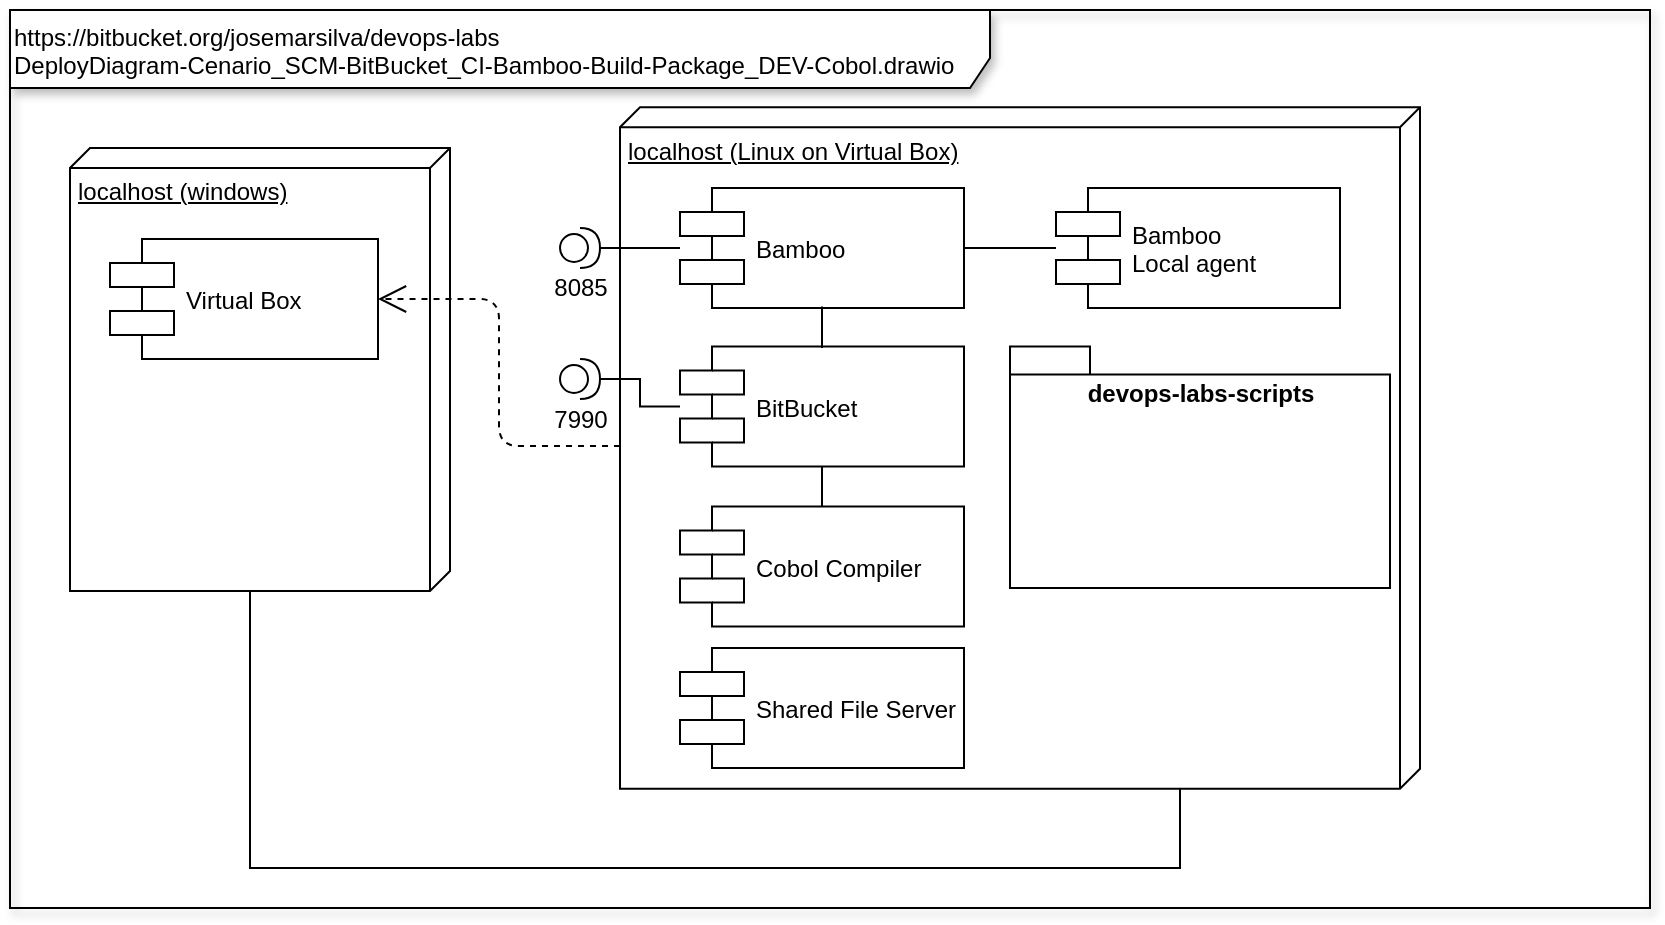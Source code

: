 <mxfile version="12.6.5" type="device"><diagram id="c1af6ed1-5dd4-e5cc-a44b-6a3fdba68739" name="Page-1"><mxGraphModel dx="868" dy="534" grid="1" gridSize="10" guides="1" tooltips="1" connect="1" arrows="1" fold="1" page="1" pageScale="1" pageWidth="827" pageHeight="1169" background="#ffffff" math="0" shadow="0"><root><mxCell id="0"/><mxCell id="1" parent="0"/><mxCell id="3" value="https://bitbucket.org/josemarsilva/devops-labs&lt;br&gt;DeployDiagram-Cenario_SCM-BitBucket_CI-Bamboo-Build-Package_DEV-Cobol.drawio&lt;br&gt;" style="shape=umlFrame;whiteSpace=wrap;html=1;shadow=1;width=490;height=39;align=left;verticalAlign=top;" parent="1" vertex="1"><mxGeometry y="1" width="820" height="449" as="geometry"/></mxCell><mxCell id="Llj_DVeraHlv_tfa0gMR-32" style="rounded=0;orthogonalLoop=1;jettySize=auto;html=1;entryX=0;entryY=0;entryDx=290.75;entryDy=105.5;entryPerimeter=0;endArrow=none;endFill=0;exitX=0;exitY=0;exitDx=221.5;exitDy=100;exitPerimeter=0;edgeStyle=orthogonalEdgeStyle;" parent="1" source="1h4oordIncqZEZS934fF-22" target="Llj_DVeraHlv_tfa0gMR-19" edge="1"><mxGeometry relative="1" as="geometry"><mxPoint x="237" y="271.856" as="sourcePoint"/><Array as="points"><mxPoint x="120" y="430"/><mxPoint x="585" y="430"/></Array></mxGeometry></mxCell><mxCell id="1h4oordIncqZEZS934fF-22" value="localhost (windows)" style="verticalAlign=top;align=left;spacingTop=8;spacingLeft=2;spacingRight=12;shape=cube;size=10;direction=south;fontStyle=4;html=1;" parent="1" vertex="1"><mxGeometry x="30" y="70" width="190" height="221.5" as="geometry"/></mxCell><mxCell id="1h4oordIncqZEZS934fF-23" value="Virtual Box" style="shape=component;align=left;spacingLeft=36;fillColor=none;" parent="1" vertex="1"><mxGeometry x="50" y="115.5" width="134" height="60" as="geometry"/></mxCell><mxCell id="Llj_DVeraHlv_tfa0gMR-19" value="localhost (Linux on Virtual Box)" style="verticalAlign=top;align=left;spacingTop=8;spacingLeft=2;spacingRight=12;shape=cube;size=10;direction=south;fontStyle=4;html=1;" parent="1" vertex="1"><mxGeometry x="305" y="49.63" width="400" height="340.75" as="geometry"/></mxCell><mxCell id="Llj_DVeraHlv_tfa0gMR-22" value="" style="endArrow=open;endSize=12;dashed=1;html=1;exitX=0.497;exitY=1;exitDx=0;exitDy=0;exitPerimeter=0;entryX=1;entryY=0.5;entryDx=0;entryDy=0;edgeStyle=orthogonalEdgeStyle;" parent="1" source="Llj_DVeraHlv_tfa0gMR-19" target="1h4oordIncqZEZS934fF-23" edge="1"><mxGeometry width="160" relative="1" as="geometry"><mxPoint x="180" y="350" as="sourcePoint"/><mxPoint x="340" y="350" as="targetPoint"/></mxGeometry></mxCell><mxCell id="Llj_DVeraHlv_tfa0gMR-25" value="Bamboo" style="shape=component;align=left;spacingLeft=36;gradientColor=none;fillColor=none;" parent="1" vertex="1"><mxGeometry x="335" y="90" width="142" height="60" as="geometry"/></mxCell><mxCell id="Llj_DVeraHlv_tfa0gMR-27" style="edgeStyle=orthogonalEdgeStyle;rounded=0;orthogonalLoop=1;jettySize=auto;html=1;endArrow=none;endFill=0;exitX=1;exitY=0.5;exitDx=0;exitDy=0;exitPerimeter=0;" parent="1" source="Llj_DVeraHlv_tfa0gMR-26" target="Llj_DVeraHlv_tfa0gMR-25" edge="1"><mxGeometry relative="1" as="geometry"><mxPoint x="335" y="140.75" as="sourcePoint"/></mxGeometry></mxCell><mxCell id="Llj_DVeraHlv_tfa0gMR-26" value="8085" style="shape=providedRequiredInterface;html=1;verticalLabelPosition=bottom;" parent="1" vertex="1"><mxGeometry x="275" y="110" width="20" height="20" as="geometry"/></mxCell><mxCell id="KFX5yVFyB7q5undyYD3m-19" style="edgeStyle=orthogonalEdgeStyle;rounded=0;orthogonalLoop=1;jettySize=auto;html=1;endArrow=none;endFill=0;" parent="1" source="Llj_DVeraHlv_tfa0gMR-31" target="Llj_DVeraHlv_tfa0gMR-25" edge="1"><mxGeometry relative="1" as="geometry"/></mxCell><mxCell id="KFX5yVFyB7q5undyYD3m-21" style="edgeStyle=orthogonalEdgeStyle;rounded=0;orthogonalLoop=1;jettySize=auto;html=1;endArrow=none;endFill=0;" parent="1" source="Llj_DVeraHlv_tfa0gMR-31" target="KFX5yVFyB7q5undyYD3m-20" edge="1"><mxGeometry relative="1" as="geometry"/></mxCell><mxCell id="Llj_DVeraHlv_tfa0gMR-31" value="BitBucket" style="shape=component;align=left;spacingLeft=36;fillColor=none;" parent="1" vertex="1"><mxGeometry x="335" y="169.25" width="142" height="60" as="geometry"/></mxCell><mxCell id="KFX5yVFyB7q5undyYD3m-20" value="Cobol Compiler" style="shape=component;align=left;spacingLeft=36;fillColor=none;" parent="1" vertex="1"><mxGeometry x="335" y="249.25" width="142" height="60" as="geometry"/></mxCell><mxCell id="vxtADk3EBjSrbH25sCFb-20" style="edgeStyle=orthogonalEdgeStyle;rounded=0;orthogonalLoop=1;jettySize=auto;html=1;endArrow=none;endFill=0;" parent="1" source="vxtADk3EBjSrbH25sCFb-19" target="Llj_DVeraHlv_tfa0gMR-25" edge="1"><mxGeometry relative="1" as="geometry"/></mxCell><mxCell id="vxtADk3EBjSrbH25sCFb-19" value="Bamboo &#10;Local agent" style="shape=component;align=left;spacingLeft=36;gradientColor=none;fillColor=none;" parent="1" vertex="1"><mxGeometry x="523" y="90" width="142" height="60" as="geometry"/></mxCell><mxCell id="vxtADk3EBjSrbH25sCFb-21" value="Shared File Server" style="shape=component;align=left;spacingLeft=36;gradientColor=none;fillColor=none;" parent="1" vertex="1"><mxGeometry x="335" y="320" width="142" height="60" as="geometry"/></mxCell><mxCell id="vxtADk3EBjSrbH25sCFb-23" value="devops-labs-scripts" style="shape=folder;fontStyle=1;spacingTop=10;tabWidth=40;tabHeight=14;tabPosition=left;html=1;verticalAlign=top;" parent="1" vertex="1"><mxGeometry x="500" y="169.25" width="190" height="120.75" as="geometry"/></mxCell><mxCell id="vxtADk3EBjSrbH25sCFb-26" style="edgeStyle=orthogonalEdgeStyle;rounded=0;orthogonalLoop=1;jettySize=auto;html=1;endArrow=none;endFill=0;exitX=1;exitY=0.5;exitDx=0;exitDy=0;exitPerimeter=0;" parent="1" source="vxtADk3EBjSrbH25sCFb-27" target="Llj_DVeraHlv_tfa0gMR-31" edge="1"><mxGeometry relative="1" as="geometry"><mxPoint x="335" y="206.25" as="sourcePoint"/><mxPoint x="335" y="185.5" as="targetPoint"/></mxGeometry></mxCell><mxCell id="vxtADk3EBjSrbH25sCFb-27" value="7990" style="shape=providedRequiredInterface;html=1;verticalLabelPosition=bottom;" parent="1" vertex="1"><mxGeometry x="275" y="175.5" width="20" height="20" as="geometry"/></mxCell><mxCell id="19" value="Untitled Layer" parent="0"/></root></mxGraphModel></diagram></mxfile>